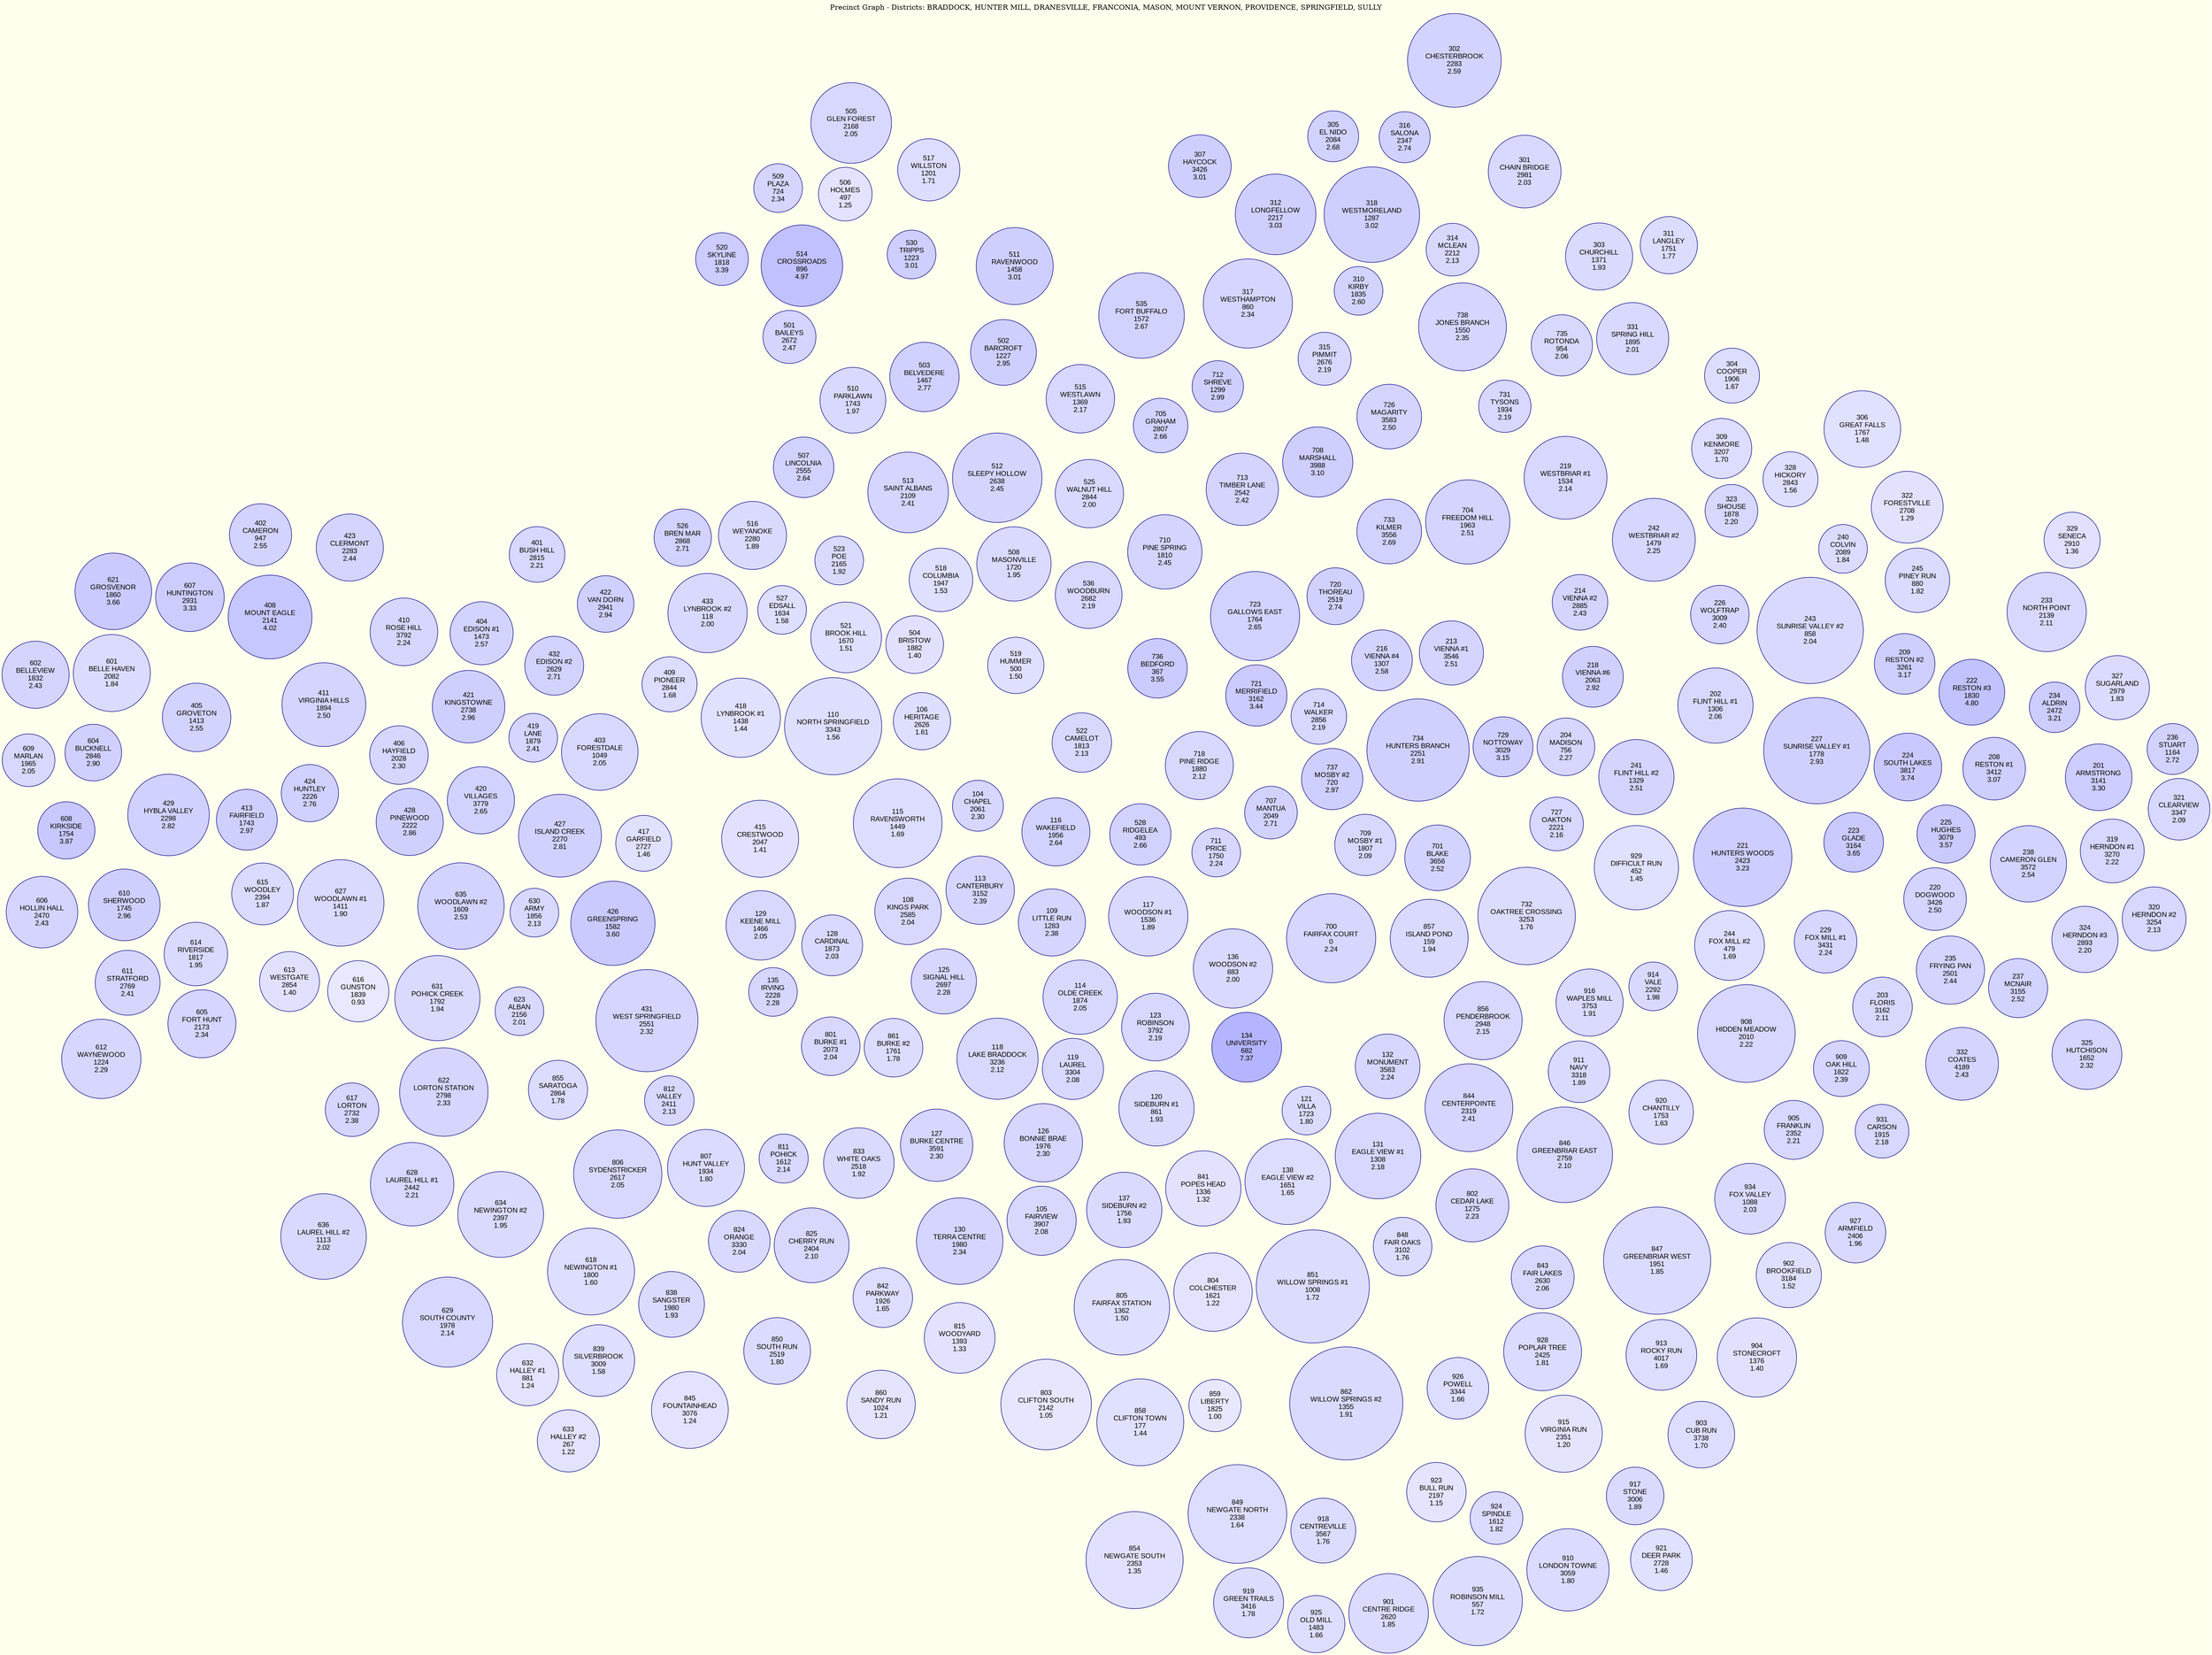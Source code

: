strict graph G {
    layout=sfdp;
    beautify=true;
    splines=none;
    overlap=false;
    model=subset;
    node [shape=circle, style=filled, color=darkblue, fontname="Arial"];
    edge [color="#666666"];
    bgcolor="#FFFFED";
    smoothing=triangle;
label="Precinct Graph - Districts: BRADDOCK, HUNTER MILL, DRANESVILLE, FRANCONIA, MASON, MOUNT VERNON, PROVIDENCE, SPRINGFIELD, SULLY";
labelloc="t";
subgraph BRADDOCK {
    label="District BRADDOCK";
    color=blue;
    104 [label="104\nCHAPEL\n2061\n2.30", fillcolor="#d6d6ff", fontcolor="black", width="1.23800429696825", height="1.23800429696825"];
    104 -- {106,108,113,115,116,522};
    105 [label="105\nFAIRVIEW\n3907\n2.08", fillcolor="#d8d8ff", fontcolor="black", width="1.8990212461207925", height="1.8990212461207925"];
    105 -- {126,127,130,137,805,815};
    106 [label="106\nHERITAGE\n2626\n1.61", fillcolor="#dedeff", fontcolor="black", width="1.4403198854141799", height="1.4403198854141799"];
    106 -- {104,110,504,519,521};
    108 [label="108\nKINGS PARK\n2585\n2.04", fillcolor="#d8d8ff", fontcolor="black", width="1.4256385772260682", height="1.4256385772260682"];
    108 -- {113,115,125,128};
    109 [label="109\nLITTLE RUN\n1283\n2.38", fillcolor="#d5d5ff", fontcolor="black", width="0.9594175220816424", height="0.9594175220816424"];
    109 -- {113,114,116,117,118};
    110 [label="110\nNORTH SPRINGFIELD\n3343\n1.56", fillcolor="#dedeff", fontcolor="black", width="1.6970637383623777", height="1.6970637383623777"];
    110 -- {106,115,415,418,521,527};
    113 [label="113\nCANTERBURY\n3152\n2.39", fillcolor="#d5d5ff", fontcolor="black", width="1.6286703270470277", height="1.6286703270470277"];
    113 -- {104,108,109,116,125};
    114 [label="114\nOLDE CREEK\n1874\n2.05", fillcolor="#d8d8ff", fontcolor="black", width="1.17104320840296", height="1.17104320840296"];
    114 -- {109,117,118,123};
    115 [label="115\nRAVENSWORTH\n1449\n1.69", fillcolor="#ddddff", fontcolor="black", width="1.018858916209119", height="1.018858916209119"];
    115 -- {104,108,110};
    116 [label="116\nWAKEFIELD\n1956\n2.64", fillcolor="#d2d2ff", fontcolor="black", width="1.2004058247791836", height="1.2004058247791836"];
    116 -- {104,109,113,117,522,528};
    117 [label="117\nWOODSON #1\n1536\n1.89", fillcolor="#dadaff", fontcolor="black", width="1.0500119360229172", height="1.0500119360229172"];
    117 -- {700,109,114,116,123,136,528,711};
    118 [label="118\nLAKE BRADDOCK\n3236\n2.12", fillcolor="#d8d8ff", fontcolor="black", width="1.6587491047982812", height="1.6587491047982812"];
    118 -- {109,114,119,123,125,126,127,861};
    119 [label="119\nLAUREL\n3304\n2.08", fillcolor="#d8d8ff", fontcolor="black", width="1.6830985915492958", height="1.6830985915492958"];
    119 -- {118,120,123,126};
    120 [label="120\nSIDEBURN #1\n861\n1.93", fillcolor="#dadaff", fontcolor="black", width="0.8083074719503461", height="0.8083074719503461"];
    120 -- {119,123,126,134,137,841};
    121 [label="121\nVILLA\n1723\n1.80", fillcolor="#dbdbff", fontcolor="black", width="1.1169730245882072", height="1.1169730245882072"];
    121 -- {700,132,134,138};
    123 [label="123\nROBINSON\n3792\n2.19", fillcolor="#d7d7ff", fontcolor="black", width="1.8578419670565767", height="1.8578419670565767"];
    123 -- {114,117,118,119,120,134,136};
    125 [label="125\nSIGNAL HILL\n2697\n2.28", fillcolor="#d6d6ff", fontcolor="black", width="1.4657436142277391", height="1.4657436142277391"];
    125 -- {108,113,118,861};
    126 [label="126\nBONNIE BRAE\n1976\n2.30", fillcolor="#d6d6ff", fontcolor="black", width="1.207567438529482", height="1.207567438529482"];
    126 -- {105,118,119,120,137};
    127 [label="127\nBURKE CENTRE\n3591\n2.30", fillcolor="#d6d6ff", fontcolor="black", width="1.7858677488660777", height="1.7858677488660777"];
    127 -- {105,118,130,833,861};
    128 [label="128\nCARDINAL\n1873\n2.03", fillcolor="#d9d9ff", fontcolor="black", width="1.170685127715445", height="1.170685127715445"];
    128 -- {108,129,135,415,801,861};
    129 [label="129\nKEENE MILL\n1466\n2.05", fillcolor="#d8d8ff", fontcolor="black", width="1.0249462878968727", height="1.0249462878968727"];
    129 -- {128,135,415,431};
    130 [label="130\nTERRA CENTRE\n1980\n2.34", fillcolor="#d5d5ff", fontcolor="black", width="1.2089997612795416", height="1.2089997612795416"];
    130 -- {105,127,815,842};
    131 [label="131\nEAGLE VIEW #1\n1308\n2.18", fillcolor="#d7d7ff", fontcolor="black", width="0.9683695392695154", height="0.9683695392695154"];
    131 -- {132,138,848};
    132 [label="132\nMONUMENT\n3583\n2.24", fillcolor="#d6d6ff", fontcolor="black", width="1.7830031033659584", height="1.7830031033659584"];
    132 -- {700,121,131,138,844,848,856};
    134 [label="134\nUNIVERSITY\n682\n7.37", fillcolor="#b5b5ff", fontcolor="black", width="0.7442110288851754", height="0.7442110288851754"];
    134 -- {700,120,121,123,136};
    135 [label="135\nIRVING\n2228\n2.28", fillcolor="#d6d6ff", fontcolor="black", width="1.2978037717832418", height="1.2978037717832418"];
    135 -- {128,129,431,812};
    136 [label="136\nWOODSON #2\n883\n2.00", fillcolor="#d9d9ff", fontcolor="black", width="0.8161852470756744", height="0.8161852470756744"];
    136 -- {700,117,123,134};
    137 [label="137\nSIDEBURN #2\n1756\n1.93", fillcolor="#dadaff", fontcolor="black", width="1.1287896872761995", height="1.1287896872761995"];
    137 -- {105,120,126,841};
    138 [label="138\nEAGLE VIEW #2\n1651\n1.65", fillcolor="#ddddff", fontcolor="black", width="1.0911912150871328", height="1.0911912150871328"];
    138 -- {121,131,132,804,848,851};
}
subgraph HUNTERMILL {
    label="District HUNTER MILL";
    color=blue;
    201 [label="201\nARMSTRONG\n3141\n3.30", fillcolor="#cdcdff", fontcolor="black", width="1.6247314394843637", height="1.6247314394843637"];
    201 -- {233,234,236,238,327};
    202 [label="202\nFLINT HILL #1\n1306\n2.06", fillcolor="#d8d8ff", fontcolor="black", width="0.9676533778944856", height="0.9676533778944856"];
    202 -- {218,221,226,241,243};
    203 [label="203\nFLORIS\n3162\n2.11", fillcolor="#d8d8ff", fontcolor="black", width="1.6322511339221772", height="1.6322511339221772"];
    203 -- {229,235,332,909,931};
    204 [label="204\nMADISON\n756\n2.27", fillcolor="#d6d6ff", fontcolor="black", width="0.7707089997612795", height="0.7707089997612795"];
    204 -- {218,241,727,729};
    208 [label="208\nRESTON #1\n3412\n3.07", fillcolor="#ceceff", fontcolor="black", width="1.7217713058009072", height="1.7217713058009072"];
    208 -- {209,222,224,238};
    209 [label="209\nRESTON #2\n3261\n3.17", fillcolor="#ceceff", fontcolor="black", width="1.6677011219861542", height="1.6677011219861542"];
    209 -- {208,222,224,227,233,240,245};
    213 [label="213\nVIENNA #1\n3546\n2.51", fillcolor="#d4d4ff", fontcolor="black", width="1.7697541179279064", height="1.7697541179279064"];
    213 -- {214,216,218,704,720,733};
    214 [label="214\nVIENNA #2\n2885\n2.43", fillcolor="#d4d4ff", fontcolor="black", width="1.5330627834805441", height="1.5330627834805441"];
    214 -- {202,213,218,219,226,242};
    216 [label="216\nVIENNA #4\n1307\n2.58", fillcolor="#d3d3ff", fontcolor="black", width="0.9680114585820006", height="0.9680114585820006"];
    216 -- {213,714,720};
    218 [label="218\nVIENNA #6\n2063\n2.92", fillcolor="#d0d0ff", fontcolor="black", width="1.23872045834328", height="1.23872045834328"];
    218 -- {202,204,213,214,241};
    219 [label="219\nWESTBRIAR #1\n1534\n2.14", fillcolor="#d7d7ff", fontcolor="black", width="1.0492957746478875", height="1.0492957746478875"];
    219 -- {214,242,704,731};
    220 [label="220\nDOGWOOD\n3426\n2.50", fillcolor="#d4d4ff", fontcolor="black", width="1.726784435426116", height="1.726784435426116"];
    220 -- {203,208,221,223,225,235,237,238,324};
    221 [label="221\nHUNTERS WOODS\n2423\n3.23", fillcolor="#cdcdff", fontcolor="black", width="1.3676295058486512", height="1.3676295058486512"];
    221 -- {202,220,223,227,229,244,914,929};
    222 [label="222\nRESTON #3\n1830\n4.80", fillcolor="#c2c2ff", fontcolor="black", width="1.1552876581523037", height="1.1552876581523037"];
    222 -- {208,209,234};
    223 [label="223\nGLADE\n3164\n3.65", fillcolor="#cacaff", fontcolor="black", width="1.632967295297207", height="1.632967295297207"];
    223 -- {220,221,224,225,227};
    224 [label="224\nSOUTH LAKES\n3817\n3.74", fillcolor="#c9c9ff", fontcolor="black", width="1.8667939842444499", height="1.8667939842444499"];
    224 -- {208,209,220,223,225,227};
    225 [label="225\nHUGHES\n3079\n3.57", fillcolor="#cacaff", fontcolor="black", width="1.6025304368584388", height="1.6025304368584388"];
    225 -- {220,223,224};
    226 [label="226\nWOLFTRAP\n3009\n2.40", fillcolor="#d5d5ff", fontcolor="black", width="1.5774647887323945", height="1.5774647887323945"];
    226 -- {202,214,240,242,243};
    227 [label="227\nSUNRISE VALLEY #1\n1778\n2.93", fillcolor="#d0d0ff", fontcolor="black", width="1.1366674624015278", height="1.1366674624015278"];
    227 -- {209,221,223,224,243};
    229 [label="229\nFOX MILL #1\n3431\n2.24", fillcolor="#d6d6ff", fontcolor="black", width="1.7285748388636906", height="1.7285748388636906"];
    229 -- {203,220,221,244,908};
    233 [label="233\nNORTH POINT\n2139\n2.11", fillcolor="#d8d8ff", fontcolor="black", width="1.265934590594414", height="1.265934590594414"];
    233 -- {201,209,234,245,327,329};
    234 [label="234\nALDRIN\n2472\n3.21", fillcolor="#cdcdff", fontcolor="black", width="1.3851754595368824", height="1.3851754595368824"];
    234 -- {201,208,222,233};
    235 [label="235\nFRYING PAN\n2501\n2.44", fillcolor="#d4d4ff", fontcolor="black", width="1.395559799474815", height="1.395559799474815"];
    235 -- {203,220,237,324,332};
    236 [label="236\nSTUART\n1164\n2.72", fillcolor="#d2d2ff", fontcolor="black", width="0.9168059202673668", height="0.9168059202673668"];
    236 -- {201,319,327};
    237 [label="237\nMCNAIR\n3155\n2.52", fillcolor="#d3d3ff", fontcolor="black", width="1.6297445691095729", height="1.6297445691095729"];
    237 -- {220,235,332,324};
    238 [label="238\nCAMERON GLEN\n3572\n2.54", fillcolor="#d3d3ff", fontcolor="black", width="1.7790642158032943", height="1.7790642158032943"];
    238 -- {201,208,220,324};
    240 [label="240\nCOLVIN\n2089\n1.84", fillcolor="#dbdbff", fontcolor="black", width="1.248030556218668", height="1.248030556218668"];
    240 -- {209,226,243,309,323,328};
    241 [label="241\nFLINT HILL #2\n1329\n2.51", fillcolor="#d4d4ff", fontcolor="black", width="0.9758892337073287", height="0.9758892337073287"];
    241 -- {202,204,218,727,929};
    242 [label="242\nWESTBRIAR #2\n1479\n2.25", fillcolor="#d6d6ff", fontcolor="black", width="1.029601336834567", height="1.029601336834567"];
    242 -- {214,219,226,323};
    243 [label="243\nSUNRISE VALLEY #2\n858\n2.04", fillcolor="#d9d9ff", fontcolor="black", width="0.8072332298878013", height="0.8072332298878013"];
    243 -- {202,226,227,240};
    244 [label="244\nFOX MILL #2\n479\n1.69", fillcolor="#ddddff", fontcolor="black", width="0.6715206493196467", height="0.6715206493196467"];
    244 -- {221,229,914};
    245 [label="245\nPINEY RUN\n880\n1.82", fillcolor="#dbdbff", fontcolor="black", width="0.8151110050131296", height="0.8151110050131296"];
    245 -- {209,233,240,322,329};
}
subgraph DRANESVILLE {
    label="District DRANESVILLE";
    color=blue;
    301 [label="301\nCHAIN BRIDGE\n2981\n2.03", fillcolor="#d9d9ff", fontcolor="black", width="1.5674385294819766", height="1.5674385294819766"];
    301 -- {302,303,311,314,316};
    302 [label="302\nCHESTERBROOK\n2283\n2.59", fillcolor="#d3d3ff", fontcolor="black", width="1.3174982095965624", height="1.3174982095965624"];
    302 -- {301,305,316};
    303 [label="303\nCHURCHILL\n1371\n1.93", fillcolor="#dadaff", fontcolor="black", width="0.9909286225829553", height="0.9909286225829553"];
    303 -- {301,304,311,314};
    304 [label="304\nCOOPER\n1906\n1.67", fillcolor="#ddddff", fontcolor="black", width="1.1825017904034376", height="1.1825017904034376"];
    304 -- {303,306,309,311,328,331};
    305 [label="305\nEL NIDO\n2084\n2.68", fillcolor="#d2d2ff", fontcolor="black", width="1.2462401527810933", height="1.2462401527810933"];
    305 -- {302,307,312,316,318};
    306 [label="306\nGREAT FALLS\n1767\n1.48", fillcolor="#e0e0ff", fontcolor="black", width="1.1327285748388638", height="1.1327285748388638"];
    306 -- {304,322,328};
    307 [label="307\nHAYCOCK\n3426\n3.01", fillcolor="#cfcfff", fontcolor="black", width="1.726784435426116", height="1.726784435426116"];
    307 -- {305,312,317};
    309 [label="309\nKENMORE\n3207\n1.70", fillcolor="#ddddff", fontcolor="black", width="1.6483647648603486", height="1.6483647648603486"];
    309 -- {304,323,328,331,240,731};
    310 [label="310\nKIRBY\n1835\n2.60", fillcolor="#d3d3ff", fontcolor="black", width="1.1570780615898784", height="1.1570780615898784"];
    310 -- {312,314,315,318};
    311 [label="311\nLANGLEY\n1751\n1.77", fillcolor="#dcdcff", fontcolor="black", width="1.126999283838625", height="1.126999283838625"];
    311 -- {301,303,304};
    312 [label="312\nLONGFELLOW\n2217\n3.03", fillcolor="#cfcfff", fontcolor="black", width="1.2938648842205778", height="1.2938648842205778"];
    312 -- {305,307,310,317,318};
    314 [label="314\nMCLEAN\n2212\n2.13", fillcolor="#d8d8ff", fontcolor="black", width="1.2920744807830031", height="1.2920744807830031"];
    314 -- {301,303,310,318,331,726};
    315 [label="315\nPIMMIT\n2676\n2.19", fillcolor="#d7d7ff", fontcolor="black", width="1.458223919789926", height="1.458223919789926"];
    315 -- {310,317,708,726};
    316 [label="316\nSALONA\n2347\n2.74", fillcolor="#d1d1ff", fontcolor="black", width="1.3404153735975175", height="1.3404153735975175"];
    316 -- {301,302,305,318};
    317 [label="317\nWESTHAMPTON\n860\n2.34", fillcolor="#d5d5ff", fontcolor="black", width="0.8079493912628313", height="0.8079493912628313"];
    317 -- {307,312,315,708};
    318 [label="318\nWESTMORELAND\n1287\n3.02", fillcolor="#cfcfff", fontcolor="black", width="0.9608498448317021", height="0.9608498448317021"];
    318 -- {305,310,312,314,316};
    319 [label="319\nHERNDON #1\n3270\n2.22", fillcolor="#d7d7ff", fontcolor="black", width="1.6709238481737885", height="1.6709238481737885"];
    319 -- {320,321,324,327,236};
    320 [label="320\nHERNDON #2\n3254\n2.13", fillcolor="#d7d7ff", fontcolor="black", width="1.6651945571735496", height="1.6651945571735496"];
    320 -- {319,321,324,325};
    321 [label="321\nCLEARVIEW\n3347\n2.09", fillcolor="#d8d8ff", fontcolor="black", width="1.6984960611124373", height="1.6984960611124373"];
    321 -- {319,320,327};
    322 [label="322\nFORESTVILLE\n2708\n1.29", fillcolor="#e2e2ff", fontcolor="black", width="1.4696825017904036", height="1.4696825017904036"];
    322 -- {306,328,329,245};
    323 [label="323\nSHOUSE\n1878\n2.20", fillcolor="#d7d7ff", fontcolor="black", width="1.1724755311530197", height="1.1724755311530197"];
    323 -- {309,219,240,242};
    324 [label="324\nHERNDON #3\n2893\n2.20", fillcolor="#d7d7ff", fontcolor="black", width="1.5359274289806635", height="1.5359274289806635"];
    324 -- {319,320,325,332,220,237,238};
    325 [label="325\nHUTCHISON\n1652\n2.32", fillcolor="#d5d5ff", fontcolor="black", width="1.091549295774648", height="1.091549295774648"];
    325 -- {320,324,332};
    327 [label="327\nSUGARLAND\n2979\n1.83", fillcolor="#dbdbff", fontcolor="black", width="1.5667223681069467", height="1.5667223681069467"];
    327 -- {319,321,329,201,233,236};
    328 [label="328\nHICKORY\n2843\n1.56", fillcolor="#dedeff", fontcolor="black", width="1.5180233946049175", height="1.5180233946049175"];
    328 -- {304,306,309,322,240};
    329 [label="329\nSENECA\n2910\n1.36", fillcolor="#e1e1ff", fontcolor="black", width="1.5420148006684173", height="1.5420148006684173"];
    329 -- {322,327,233,245};
    331 [label="331\nSPRING HILL\n1895\n2.01", fillcolor="#d9d9ff", fontcolor="black", width="1.1785629028407736", height="1.1785629028407736"];
    331 -- {304,309,314,738};
    332 [label="332\nCOATES\n4189\n2.43", fillcolor="#d4d4ff", fontcolor="black", width="2", height="2"];
    332 -- {324,325,203,235,237,927};
}
subgraph FRANCONIA {
    label="District FRANCONIA";
    color=blue;
    401 [label="401\nBUSH HILL\n2815\n2.21", fillcolor="#d7d7ff", fontcolor="black", width="1.5079971353544999", height="1.5079971353544999"];
    401 -- {410,422,423,526};
    402 [label="402\nCAMERON\n947\n2.55", fillcolor="#d3d3ff", fontcolor="black", width="0.8391024110766292", height="0.8391024110766292"];
    402 -- {408,423,607,621};
    403 [label="403\nFORESTDALE\n1049\n2.05", fillcolor="#d8d8ff", fontcolor="black", width="0.8756266412031511", height="0.8756266412031511"];
    403 -- {409,417,432};
    404 [label="404\nEDISON #1\n1473\n2.57", fillcolor="#d3d3ff", fontcolor="black", width="1.027452852709477", height="1.027452852709477"];
    404 -- {410,420,421,422,432};
    405 [label="405\nGROVETON\n1413\n2.55", fillcolor="#d3d3ff", fontcolor="black", width="1.005968011458582", height="1.005968011458582"];
    405 -- {408,411,424,429,604,601};
    406 [label="406\nHAYFIELD\n2028\n2.30", fillcolor="#d6d6ff", fontcolor="black", width="1.2261876342802578", height="1.2261876342802578"];
    406 -- {410,420,424,635};
    408 [label="408\nMOUNT EAGLE\n2141\n4.02", fillcolor="#c7c7ff", fontcolor="black", width="1.2666507519694437", height="1.2666507519694437"];
    408 -- {402,405,411,607};
    409 [label="409\nPIONEER\n2844\n1.68", fillcolor="#ddddff", fontcolor="black", width="1.5183814752924325", height="1.5183814752924325"];
    409 -- {403,417,422,433,526};
    410 [label="410\nROSE HILL\n3792\n2.24", fillcolor="#d6d6ff", fontcolor="black", width="1.8578419670565767", height="1.8578419670565767"];
    410 -- {401,404,411,420,423};
    411 [label="411\nVIRGINIA HILLS\n1894\n2.50", fillcolor="#d4d4ff", fontcolor="black", width="1.1782048221532584", height="1.1782048221532584"];
    411 -- {405,406,408,410,423};
    413 [label="413\nFAIRFIELD\n1743\n2.97", fillcolor="#cfcfff", fontcolor="black", width="1.1241346383385056", height="1.1241346383385056"];
    413 -- {424,428,429,615};
    415 [label="415\nCRESTWOOD\n2047\n1.41", fillcolor="#e1e1ff", fontcolor="black", width="1.2329911673430414", height="1.2329911673430414"];
    415 -- {418,417,110,128,129};
    417 [label="417\nGARFIELD\n2727\n1.46", fillcolor="#e0e0ff", fontcolor="black", width="1.476486034853187", height="1.476486034853187"];
    417 -- {403,409,418,415,426,427,431,623,630};
    418 [label="418\nLYNBROOK #1\n1438\n1.44", fillcolor="#e0e0ff", fontcolor="black", width="1.014920028646455", height="1.014920028646455"];
    418 -- {415,417,433};
    419 [label="419\nLANE\n1879\n2.41", fillcolor="#d5d5ff", fontcolor="black", width="1.1728336118405347", height="1.1728336118405347"];
    419 -- {421,427,432};
    420 [label="420\nVILLAGES\n3779\n2.65", fillcolor="#d2d2ff", fontcolor="black", width="1.8531869181188827", height="1.8531869181188827"];
    420 -- {406,421,427,630,635};
    421 [label="421\nKINGSTOWNE\n2738\n2.96", fillcolor="#cfcfff", fontcolor="black", width="1.480424922415851", height="1.480424922415851"];
    421 -- {404,419,420,427,432};
    422 [label="422\nVAN DORN\n2941\n2.94", fillcolor="#d0d0ff", fontcolor="black", width="1.5531153019813797", height="1.5531153019813797"];
    422 -- {401,404,409,432};
    423 [label="423\nCLERMONT\n2283\n2.44", fillcolor="#d4d4ff", fontcolor="black", width="1.3174982095965624", height="1.3174982095965624"];
    423 -- {401,402,408,410,411};
    424 [label="424\nHUNTLEY\n2226\n2.76", fillcolor="#d1d1ff", fontcolor="black", width="1.2970876104082119", height="1.2970876104082119"];
    424 -- {405,406,411,413,428,429,627,635};
    426 [label="426\nGREENSPRING\n1582\n3.60", fillcolor="#cacaff", fontcolor="black", width="1.0664836476486035", height="1.0664836476486035"];
    426 -- {417,431};
    427 [label="427\nISLAND CREEK\n2270\n2.81", fillcolor="#d1d1ff", fontcolor="black", width="1.3128431606588684", height="1.3128431606588684"];
    427 -- {417,419,420,421,630};
    428 [label="428\nPINEWOOD\n2222\n2.86", fillcolor="#d0d0ff", fontcolor="black", width="1.2956552876581524", height="1.2956552876581524"];
    428 -- {403,424,615,627};
    429 [label="429\nHYBLA VALLEY\n2298\n2.82", fillcolor="#d1d1ff", fontcolor="black", width="1.3228694199092863", height="1.3228694199092863"];
    429 -- {405,413,424,604,608,610};
    431 [label="431\nWEST SPRINGFIELD\n2551\n2.32", fillcolor="#d5d5ff", fontcolor="black", width="1.4134638338505612", height="1.4134638338505612"];
    431 -- {417,426,129,135,623,812,855};
    432 [label="432\nEDISON #2\n2629\n2.71", fillcolor="#d2d2ff", fontcolor="black", width="1.4413941274767248", height="1.4413941274767248"];
    432 -- {403,404,419,421,422};
    433 [label="433\nLYNBROOK #2\n118\n2.00", fillcolor="#d9d9ff", fontcolor="black", width="0.5422535211267605", height="0.5422535211267605"];
    433 -- {409,418,527};
}
subgraph MASON {
    label="District MASON";
    color=blue;
    501 [label="501\nBAILEYS\n2672\n2.47", fillcolor="#d4d4ff", fontcolor="black", width="1.4567915970398664", height="1.4567915970398664"];
    501 -- {506,510,520};
    502 [label="502\nBARCROFT\n1227\n2.95", fillcolor="#cfcfff", fontcolor="black", width="0.9393650035808069", height="0.9393650035808069"];
    502 -- {503,511,512,530};
    503 [label="503\nBELVEDERE\n1467\n2.77", fillcolor="#d1d1ff", fontcolor="black", width="1.0253043685843877", height="1.0253043685843877"];
    503 -- {502,510,512,513,530};
    504 [label="504\nBRISTOW\n1882\n1.40", fillcolor="#e1e1ff", fontcolor="black", width="1.1739078539030796", height="1.1739078539030796"];
    504 -- {518,521,106};
    505 [label="505\nGLEN FOREST\n2168\n2.05", fillcolor="#d8d8ff", fontcolor="black", width="1.2763189305323466", height="1.2763189305323466"];
    505 -- {506,514,517,530};
    506 [label="506\nHOLMES\n497\n1.25", fillcolor="#e3e3ff", fontcolor="black", width="0.6779661016949152", height="0.6779661016949152"];
    506 -- {501,505,530};
    507 [label="507\nLINCOLNIA\n2555\n2.64", fillcolor="#d2d2ff", fontcolor="black", width="1.4148961566006206", height="1.4148961566006206"];
    507 -- {510,513,516,523};
    508 [label="508\nMASONVILLE\n1720\n1.95", fillcolor="#dadaff", fontcolor="black", width="1.1158987825256625", height="1.1158987825256625"];
    508 -- {512,513,518,536};
    509 [label="509\nPLAZA\n724\n2.34", fillcolor="#d5d5ff", fontcolor="black", width="0.7592504177608022", height="0.7592504177608022"];
    509 -- {514,520};
    510 [label="510\nPARKLAWN\n1743\n1.97", fillcolor="#d9d9ff", fontcolor="black", width="1.1241346383385056", height="1.1241346383385056"];
    510 -- {501,503,507};
    511 [label="511\nRAVENWOOD\n1458\n3.01", fillcolor="#cfcfff", fontcolor="black", width="1.0220816423967534", height="1.0220816423967534"];
    511 -- {502,512,517,530};
    512 [label="512\nSLEEPY HOLLOW\n2638\n2.45", fillcolor="#d4d4ff", fontcolor="black", width="1.444616853664359", height="1.444616853664359"];
    512 -- {502,508,511,513,515,525,535};
    513 [label="513\nSAINT ALBANS\n2109\n2.41", fillcolor="#d5d5ff", fontcolor="black", width="1.2551921699689663", height="1.2551921699689663"];
    513 -- {503,507,508,512,518,523};
    514 [label="514\nCROSSROADS\n896\n4.97", fillcolor="#c1c1ff", fontcolor="black", width="0.8208402960133683", height="0.8208402960133683"];
    514 -- {505,509,520};
    515 [label="515\nWESTLAWN\n1369\n2.17", fillcolor="#d7d7ff", fontcolor="black", width="0.9902124612079255", height="0.9902124612079255"];
    515 -- {512,525,535,705};
    516 [label="516\nWEYANOKE\n2280\n1.89", fillcolor="#dadaff", fontcolor="black", width="1.3164239675340177", height="1.3164239675340177"];
    516 -- {507,523,526,527};
    517 [label="517\nWILLSTON\n1201\n1.71", fillcolor="#ddddff", fontcolor="black", width="0.930054905705419", height="0.930054905705419"];
    517 -- {505,511};
    518 [label="518\nCOLUMBIA\n1947\n1.53", fillcolor="#dfdfff", fontcolor="black", width="1.1971830985915493", height="1.1971830985915493"];
    518 -- {504,508,512,513,519,521};
    519 [label="519\nHUMMER\n500\n1.50", fillcolor="#dfdfff", fontcolor="black", width="0.67904034375746", height="0.67904034375746"];
    519 -- {518,522,536,106};
    520 [label="520\nSKYLINE\n1818\n3.39", fillcolor="#ccccff", fontcolor="black", width="1.1509906899021245", height="1.1509906899021245"];
    520 -- {501,509,514};
    521 [label="521\nBROOK HILL\n1670\n1.51", fillcolor="#dfdfff", fontcolor="black", width="1.0979947481499164", height="1.0979947481499164"];
    521 -- {504,518,523,527,106,110};
    522 [label="522\nCAMELOT\n1813\n2.13", fillcolor="#d8d8ff", fontcolor="black", width="1.14920028646455", height="1.14920028646455"];
    522 -- {519,528,104,116,718,736};
    523 [label="523\nPOE\n2165\n1.92", fillcolor="#dadaff", fontcolor="black", width="1.2752446884698019", height="1.2752446884698019"];
    523 -- {507,513,516,518,521,527};
    525 [label="525\nWALNUT HILL\n2844\n2.00", fillcolor="#d9d9ff", fontcolor="black", width="1.5183814752924325", height="1.5183814752924325"];
    525 -- {512,515,536,705,710};
    526 [label="526\nBREN MAR\n2868\n2.71", fillcolor="#d2d2ff", fontcolor="black", width="1.5269754117927907", height="1.5269754117927907"];
    526 -- {516,527,401};
    527 [label="527\nEDSALL\n1634\n1.58", fillcolor="#dedeff", fontcolor="black", width="1.0851038433993794", height="1.0851038433993794"];
    527 -- {516,523,521,526,110,418,433};
    528 [label="528\nRIDGELEA\n493\n2.66", fillcolor="#d2d2ff", fontcolor="black", width="0.6765337789448556", height="0.6765337789448556"];
    528 -- {522,116,117,711,718};
    530 [label="530\nTRIPPS\n1223\n3.01", fillcolor="#cfcfff", fontcolor="black", width="0.9379326808307471", height="0.9379326808307471"];
    530 -- {502,503,505,506,511};
    535 [label="535\nFORT BUFFALO\n1572\n2.67", fillcolor="#d2d2ff", fontcolor="black", width="1.0629028407734542", height="1.0629028407734542"];
    535 -- {512,515,705};
    536 [label="536\nWOODBURN\n2682\n2.19", fillcolor="#d7d7ff", fontcolor="black", width="1.4603724039150154", height="1.4603724039150154"];
    536 -- {508,519,525,710,736};
}
subgraph MOUNTVERNON {
    label="District MOUNT VERNON";
    color=blue;
    601 [label="601\nBELLE HAVEN\n2082\n1.84", fillcolor="#dbdbff", fontcolor="black", width="1.2455239914060634", height="1.2455239914060634"];
    601 -- {602,604,607,609,621};
    602 [label="602\nBELLEVIEW\n1832\n2.43", fillcolor="#d4d4ff", fontcolor="black", width="1.1560038195273337", height="1.1560038195273337"];
    602 -- {601,609,621,405};
    604 [label="604\nBUCKNELL\n2846\n2.90", fillcolor="#d0d0ff", fontcolor="black", width="1.5190976366674622", height="1.5190976366674622"];
    604 -- {601,608,609,405,429};
    605 [label="605\nFORT HUNT\n2173\n2.34", fillcolor="#d5d5ff", fontcolor="black", width="1.2781093339699212", height="1.2781093339699212"];
    605 -- {611,612,613,614};
    606 [label="606\nHOLLIN HALL\n2470\n2.43", fillcolor="#d4d4ff", fontcolor="black", width="1.3844592981618524", height="1.3844592981618524"];
    606 -- {609,610,611,612};
    607 [label="607\nHUNTINGTON\n2931\n3.33", fillcolor="#ccccff", fontcolor="black", width="1.5495344951062306", height="1.5495344951062306"];
    607 -- {601,621,408};
    608 [label="608\nKIRKSIDE\n1754\n3.87", fillcolor="#c8c8ff", fontcolor="black", width="1.1280735259011698", height="1.1280735259011698"];
    608 -- {604,606,609,610,429};
    609 [label="609\nMARLAN\n1965\n2.05", fillcolor="#d8d8ff", fontcolor="black", width="1.2036285509668179", height="1.2036285509668179"];
    609 -- {601,602,604,606,608};
    610 [label="610\nSHERWOOD\n1745\n2.96", fillcolor="#cfcfff", fontcolor="black", width="1.1248507997135353", height="1.1248507997135353"];
    610 -- {606,608,611,614,429};
    611 [label="611\nSTRATFORD\n2769\n2.41", fillcolor="#d5d5ff", fontcolor="black", width="1.4915254237288136", height="1.4915254237288136"];
    611 -- {605,606,610,612,614};
    612 [label="612\nWAYNEWOOD\n1224\n2.29", fillcolor="#d6d6ff", fontcolor="black", width="0.9382907615182622", height="0.9382907615182622"];
    612 -- {605,606,611};
    613 [label="613\nWESTGATE\n2854\n1.40", fillcolor="#e1e1ff", fontcolor="black", width="1.5219622821675818", height="1.5219622821675818"];
    613 -- {605,614,615,616,635,627};
    614 [label="614\nRIVERSIDE\n1817\n1.95", fillcolor="#dadaff", fontcolor="black", width="1.1506326092146097", height="1.1506326092146097"];
    614 -- {605,611,610,613,615};
    615 [label="615\nWOODLEY\n2394\n1.87", fillcolor="#dbdbff", fontcolor="black", width="1.3572451659107185", height="1.3572451659107185"];
    615 -- {613,614,627,413,428};
    616 [label="616\nGUNSTON\n1839\n0.93", fillcolor="#e8e8ff", fontcolor="black", width="1.1585103843399378", height="1.1585103843399378"];
    616 -- {613,617,631,635};
    617 [label="617\nLORTON\n2732\n2.38", fillcolor="#d5d5ff", fontcolor="black", width="1.4782764382907616", height="1.4782764382907616"];
    617 -- {616,622,628,631,636};
    618 [label="618\nNEWINGTON #1\n1800\n1.60", fillcolor="#dedeff", fontcolor="black", width="1.1445452375268559", height="1.1445452375268559"];
    618 -- {634,806,838,839,850,855};
    621 [label="621\nGROSVENOR\n1860\n3.66", fillcolor="#cacaff", fontcolor="black", width="1.1660300787777513", height="1.1660300787777513"];
    621 -- {601,602,607};
    622 [label="622\nLORTON STATION\n2798\n2.33", fillcolor="#d5d5ff", fontcolor="black", width="1.5019097636667462", height="1.5019097636667462"];
    622 -- {617,623,628,631,634};
    623 [label="623\nALBAN\n2156\n2.01", fillcolor="#d9d9ff", fontcolor="black", width="1.2720219622821676", height="1.2720219622821676"];
    623 -- {622,630,634,417,431,855};
    627 [label="627\nWOODLAWN #1\n1411\n1.90", fillcolor="#dadaff", fontcolor="black", width="1.0052518500835521", height="1.0052518500835521"];
    627 -- {613,615,635,424,428};
    628 [label="628\nLAUREL HILL #1\n2442\n2.21", fillcolor="#d7d7ff", fontcolor="black", width="1.3744330389114348", height="1.3744330389114348"];
    628 -- {622,629,634,636};
    629 [label="629\nSOUTH COUNTY\n1978\n2.14", fillcolor="#d7d7ff", fontcolor="black", width="1.2082835999045118", height="1.2082835999045118"];
    629 -- {628,632,633,634};
    630 [label="630\nARMY\n1856\n2.13", fillcolor="#d8d8ff", fontcolor="black", width="1.1645977560276917", height="1.1645977560276917"];
    630 -- {623,631,635,427};
    631 [label="631\nPOHICK CREEK\n1792\n1.94", fillcolor="#dadaff", fontcolor="black", width="1.1416805920267366", height="1.1416805920267366"];
    631 -- {616,622,630,635};
    632 [label="632\nHALLEY #1\n881\n1.24", fillcolor="#e3e3ff", fontcolor="black", width="0.8154690857006446", height="0.8154690857006446"];
    632 -- {629,633,634,839,845};
    633 [label="633\nHALLEY #2\n267\n1.22", fillcolor="#e3e3ff", fontcolor="black", width="0.5956075435664836", height="0.5956075435664836"];
    633 -- {629,632,845};
    634 [label="634\nNEWINGTON #2\n2397\n1.95", fillcolor="#dadaff", fontcolor="black", width="1.3583194079732632", height="1.3583194079732632"];
    634 -- {618,623,628,629,632,839};
    635 [label="635\nWOODLAWN #2\n1609\n2.53", fillcolor="#d3d3ff", fontcolor="black", width="1.0761518262115064", height="1.0761518262115064"];
    635 -- {613,616,630,631,406,420,424};
    636 [label="636\nLAUREL HILL #2\n1113\n2.02", fillcolor="#d9d9ff", fontcolor="black", width="0.8985438052041059", height="0.8985438052041059"];
    636 -- {617,628,629};
}
subgraph PROVIDENCE {
    label="District PROVIDENCE";
    color=blue;
    700 [label="700\nFAIRFAX COURT\n0\n2.24", fillcolor="#d6d6ff", fontcolor="black", width="0.5", height="0.5"];
    700 -- {117,121,132,134,136,701,707,709,711,732,856,857};
    701 [label="701\nBLAKE\n3656\n2.52", fillcolor="#d3d3ff", fontcolor="black", width="1.8091429935545476", height="1.8091429935545476"];
    701 -- {709,727,729,732,700};
    704 [label="704\nFREEDOM HILL\n1963\n2.51", fillcolor="#d4d4ff", fontcolor="black", width="1.2029123895917881", height="1.2029123895917881"];
    704 -- {726,733,731,213,214,219};
    705 [label="705\nGRAHAM\n2807\n2.66", fillcolor="#d2d2ff", fontcolor="black", width="1.5051324898543805", height="1.5051324898543805"];
    705 -- {710,712,713,515,525,535};
    707 [label="707\nMANTUA\n2049\n2.71", fillcolor="#d2d2ff", fontcolor="black", width="1.233707328718071", height="1.233707328718071"];
    707 -- {700,711,714,718,737};
    708 [label="708\nMARSHALL\n3988\n3.10", fillcolor="#ceceff", fontcolor="black", width="1.928025781809501", height="1.928025781809501"];
    708 -- {712,713,733,315,317};
    709 [label="709\nMOSBY #1\n1807\n2.09", fillcolor="#d8d8ff", fontcolor="black", width="1.1470518023394605", height="1.1470518023394605"];
    709 -- {700,701,729,737,734};
    710 [label="710\nPINE SPRING\n1810\n2.45", fillcolor="#d4d4ff", fontcolor="black", width="1.1481260444020052", height="1.1481260444020052"];
    710 -- {705,713,723,525,536};
    711 [label="711\nPRICE\n1750\n2.24", fillcolor="#d6d6ff", fontcolor="black", width="1.12664120315111", height="1.12664120315111"];
    711 -- {707,718,700,117,528};
    712 [label="712\nSHREVE\n1299\n2.99", fillcolor="#cfcfff", fontcolor="black", width="0.9651468130818811", height="0.9651468130818811"];
    712 -- {708,713};
    713 [label="713\nTIMBER LANE\n2542\n2.42", fillcolor="#d4d4ff", fontcolor="black", width="1.4102411076629267", height="1.4102411076629267"];
    713 -- {705,708,710,720,723};
    714 [label="714\nWALKER\n2856\n2.19", fillcolor="#d7d7ff", fontcolor="black", width="1.5226784435426117", height="1.5226784435426117"];
    714 -- {707,709,721,729,737,216};
    718 [label="718\nPINE RIDGE\n1880\n2.12", fillcolor="#d8d8ff", fontcolor="black", width="1.1731916925280497", height="1.1731916925280497"];
    718 -- {707,711,721,736,522};
    720 [label="720\nTHOREAU\n2519\n2.74", fillcolor="#d1d1ff", fontcolor="black", width="1.4020052518500836", height="1.4020052518500836"];
    720 -- {713,721,723,733,213,216};
    721 [label="721\nMERRIFIELD\n3162\n3.44", fillcolor="#cbcbff", fontcolor="black", width="1.6322511339221772", height="1.6322511339221772"];
    721 -- {714,718,720,723};
    723 [label="723\nGALLOWS EAST\n1764\n2.65", fillcolor="#d2d2ff", fontcolor="black", width="1.1316543327763189", height="1.1316543327763189"];
    723 -- {710,713,720,721};
    726 [label="726\nMAGARITY\n3583\n2.50", fillcolor="#d4d4ff", fontcolor="black", width="1.7830031033659584", height="1.7830031033659584"];
    726 -- {704,708,731,733,314,315};
    727 [label="727\nOAKTON\n2221\n2.16", fillcolor="#d7d7ff", fontcolor="black", width="1.2952972069706374", height="1.2952972069706374"];
    727 -- {701,729,732,204,241,929};
    729 [label="729\nNOTTOWAY\n3029\n3.15", fillcolor="#ceceff", fontcolor="black", width="1.5846264024826928", height="1.5846264024826928"];
    729 -- {701,727,737,204,213};
    731 [label="731\nTYSONS\n1934\n2.19", fillcolor="#d7d7ff", fontcolor="black", width="1.1925280496538555", height="1.1925280496538555"];
    731 -- {726,735,738,219,309};
    732 [label="732\nOAKTREE CROSSING\n3253\n1.76", fillcolor="#dcdcff", fontcolor="black", width="1.6648364764860348", height="1.6648364764860348"];
    732 -- {701,727,700,856,857,914,916,929};
    733 [label="733\nKILMER\n3556\n2.69", fillcolor="#d2d2ff", fontcolor="black", width="1.7733349248030557", height="1.7733349248030557"];
    733 -- {704,708,720,726,213};
    734 [label="734\nHUNTERS BRANCH\n2251\n2.91", fillcolor="#d0d0ff", fontcolor="black", width="1.306039627596085", height="1.306039627596085"];
    734 -- {709,714,729,737};
    735 [label="735\nROTONDA\n954\n2.06", fillcolor="#d8d8ff", fontcolor="black", width="0.8416089758892338", height="0.8416089758892338"];
    735 -- {731,738};
    736 [label="736\nBEDFORD\n367\n3.55", fillcolor="#cbcbff", fontcolor="black", width="0.6314156123179757", height="0.6314156123179757"];
    736 -- {718,723,522,536};
    737 [label="737\nMOSBY #2\n720\n2.97", fillcolor="#cfcfff", fontcolor="black", width="0.7578180950107425", height="0.7578180950107425"];
    737 -- {707,709,714,734};
    738 [label="738\nJONES BRANCH\n1550\n2.35", fillcolor="#d5d5ff", fontcolor="black", width="1.0550250656481261", height="1.0550250656481261"];
    738 -- {726,731,735,331};
}
subgraph SPRINGFIELD {
    label="District SPRINGFIELD";
    color=blue;
    801 [label="801\nBURKE #1\n2073\n2.04", fillcolor="#d8d8ff", fontcolor="black", width="1.2423012652184293", height="1.2423012652184293"];
    801 -- {811,812,861,128};
    802 [label="802\nCEDAR LAKE\n1275\n2.23", fillcolor="#d6d6ff", fontcolor="black", width="0.9565528765815231", height="0.9565528765815231"];
    802 -- {843,844,846,848};
    803 [label="803\nCLIFTON SOUTH\n2142\n1.05", fillcolor="#e6e6ff", fontcolor="black", width="1.2670088326569586", height="1.2670088326569586"];
    803 -- {805,815,858,859,860};
    804 [label="804\nCOLCHESTER\n1621\n1.22", fillcolor="#e3e3ff", fontcolor="black", width="1.0804487944616854", height="1.0804487944616854"];
    804 -- {805,841,851,859,138};
    805 [label="805\nFAIRFAX STATION\n1362\n1.50", fillcolor="#dfdfff", fontcolor="black", width="0.9877058963953211", height="0.9877058963953211"];
    805 -- {803,804,815,841,105};
    806 [label="806\nSYDENSTRICKER\n2617\n2.05", fillcolor="#d8d8ff", fontcolor="black", width="1.4370971592265458", height="1.4370971592265458"];
    806 -- {807,812,838,855,618};
    807 [label="807\nHUNT VALLEY\n1934\n1.80", fillcolor="#dbdbff", fontcolor="black", width="1.1925280496538555", height="1.1925280496538555"];
    807 -- {806,811,812,824,838};
    811 [label="811\nPOHICK\n1612\n2.14", fillcolor="#d7d7ff", fontcolor="black", width="1.077226068274051", height="1.077226068274051"];
    811 -- {801,807,824,833,825};
    812 [label="812\nVALLEY\n2411\n2.13", fillcolor="#d7d7ff", fontcolor="black", width="1.3633325375984722", height="1.3633325375984722"];
    812 -- {801,807,855,135,431};
    815 [label="815\nWOODYARD\n1393\n1.33", fillcolor="#e2e2ff", fontcolor="black", width="0.9988063977082836", height="0.9988063977082836"];
    815 -- {803,805,850,860,105,130};
    824 [label="824\nORANGE\n3330\n2.04", fillcolor="#d9d9ff", fontcolor="black", width="1.6924086894246837", height="1.6924086894246837"];
    824 -- {807,811,825,838};
    825 [label="825\nCHERRY RUN\n2404\n2.10", fillcolor="#d8d8ff", fontcolor="black", width="1.3608259727858678", height="1.3608259727858678"];
    825 -- {811,824,833,838,842,850};
    833 [label="833\nWHITE OAKS\n2518\n1.92", fillcolor="#dadaff", fontcolor="black", width="1.4016471711625687", height="1.4016471711625687"];
    833 -- {811,825,842,861,127};
    838 [label="838\nSANGSTER\n1980\n1.93", fillcolor="#dadaff", fontcolor="black", width="1.2089997612795416", height="1.2089997612795416"];
    838 -- {806,824,825,850,618};
    839 [label="839\nSILVERBROOK\n3009\n1.58", fillcolor="#dedeff", fontcolor="black", width="1.5774647887323945", height="1.5774647887323945"];
    839 -- {845,850,632,634};
    841 [label="841\nPOPES HEAD\n1336\n1.32", fillcolor="#e2e2ff", fontcolor="black", width="0.9783957985199332", height="0.9783957985199332"];
    841 -- {804,805,120,121,137};
    842 [label="842\nPARKWAY\n1926\n1.65", fillcolor="#ddddff", fontcolor="black", width="1.189663404153736", height="1.189663404153736"];
    842 -- {825,833,850,130};
    843 [label="843\nFAIR LAKES\n2630\n2.06", fillcolor="#d8d8ff", fontcolor="black", width="1.4417522081642398", height="1.4417522081642398"];
    843 -- {802,846,847,848,928};
    844 [label="844\nCENTERPOINTE\n2319\n2.41", fillcolor="#d5d5ff", fontcolor="black", width="1.3303891143470996", height="1.3303891143470996"];
    844 -- {802,846,848,856,132};
    845 [label="845\nFOUNTAINHEAD\n3076\n1.24", fillcolor="#e3e3ff", fontcolor="black", width="1.601456194795894", height="1.601456194795894"];
    845 -- {839,850,860,632,633};
    846 [label="846\nGREENBRIAR EAST\n2759\n2.10", fillcolor="#d8d8ff", fontcolor="black", width="1.4879446168536643", height="1.4879446168536643"];
    846 -- {802,843,844,847,911,920};
    847 [label="847\nGREENBRIAR WEST\n1951\n1.85", fillcolor="#dbdbff", fontcolor="black", width="1.198615421341609", height="1.198615421341609"];
    847 -- {843,846,902,913,920,934};
    848 [label="848\nFAIR OAKS\n3102\n1.76", fillcolor="#dcdcff", fontcolor="black", width="1.6107662926712818", height="1.6107662926712818"];
    848 -- {802,843,844,851,862,132,138,926};
    849 [label="849\nNEWGATE NORTH\n2338\n1.64", fillcolor="#ddddff", fontcolor="black", width="1.337192647409883", height="1.337192647409883"];
    849 -- {854,859,862,918,919};
    850 [label="850\nSOUTH RUN\n2519\n1.80", fillcolor="#dbdbff", fontcolor="black", width="1.4020052518500836", height="1.4020052518500836"];
    850 -- {815,825,838,839,842,845,860,618};
    851 [label="851\nWILLOW SPRINGS #1\n1008\n1.72", fillcolor="#dcdcff", fontcolor="black", width="0.8609453330150394", height="0.8609453330150394"];
    851 -- {804,848,862,138};
    854 [label="854\nNEWGATE SOUTH\n2353\n1.35", fillcolor="#e1e1ff", fontcolor="black", width="1.342563857722607", height="1.342563857722607"];
    854 -- {849,859,919};
    855 [label="855\nSARATOGA\n2864\n1.78", fillcolor="#dcdcff", fontcolor="black", width="1.525543089042731", height="1.525543089042731"];
    855 -- {806,812,623};
    856 [label="856\nPENDERBROOK\n2948\n2.15", fillcolor="#d7d7ff", fontcolor="black", width="1.555621866793984", height="1.555621866793984"];
    856 -- {844,857,700,132,732,911,916};
    857 [label="857\nISLAND POND\n159\n1.94", fillcolor="#dadaff", fontcolor="black", width="0.5569348293148723", height="0.5569348293148723"];
    857 -- {856,700,732};
    858 [label="858\nCLIFTON TOWN\n177\n1.44", fillcolor="#e0e0ff", fontcolor="black", width="0.5633802816901409", height="0.5633802816901409"];
    858 -- {803,859};
    859 [label="859\nLIBERTY\n1825\n1.00", fillcolor="#e7e7ff", fontcolor="black", width="1.153497254714729", height="1.153497254714729"];
    859 -- {803,804,849,851,854,858,862};
    860 [label="860\nSANDY RUN\n1024\n1.21", fillcolor="#e4e4ff", fontcolor="black", width="0.8666746240152781", height="0.8666746240152781"];
    860 -- {803,815,845,850};
    861 [label="861\nBURKE #2\n1761\n1.78", fillcolor="#dcdcff", fontcolor="black", width="1.1305800907137742", height="1.1305800907137742"];
    861 -- {801,833,118,125,127,128};
    862 [label="862\nWILLOW SPRINGS #2\n1355\n1.91", fillcolor="#dadaff", fontcolor="black", width="0.9851993315827167", height="0.9851993315827167"];
    862 -- {848,849,851,859,918};
}
subgraph SULLY {
    label="District SULLY";
    color=blue;
    901 [label="901\nCENTRE RIDGE\n2620\n1.85", fillcolor="#dbdbff", fontcolor="black", width="1.4381714012890905", height="1.4381714012890905"];
    901 -- {918,924,925,935};
    902 [label="902\nBROOKFIELD\n3184\n1.52", fillcolor="#dfdfff", fontcolor="black", width="1.6401289090475053", height="1.6401289090475053"];
    902 -- {904,905,913,927,931,934,847};
    903 [label="903\nCUB RUN\n3738\n1.70", fillcolor="#ddddff", fontcolor="black", width="1.838505609930771", height="1.838505609930771"];
    903 -- {904,913,917,921};
    904 [label="904\nSTONECROFT\n1376\n1.40", fillcolor="#e1e1ff", fontcolor="black", width="0.99271902602053", height="0.99271902602053"];
    904 -- {902,903,915,927};
    905 [label="905\nFRANKLIN\n2352\n2.21", fillcolor="#d7d7ff", fontcolor="black", width="1.342205777035092", height="1.342205777035092"];
    905 -- {902,908,909,920,931,934};
    908 [label="908\nHIDDEN MEADOW\n2010\n2.22", fillcolor="#d7d7ff", fontcolor="black", width="1.2197421819049894", height="1.2197421819049894"];
    908 -- {905,909,914,920,229};
    909 [label="909\nOAK HILL\n1822\n2.39", fillcolor="#d5d5ff", fontcolor="black", width="1.1524230126521844", height="1.1524230126521844"];
    909 -- {905,908,931,203};
    910 [label="910\nLONDON TOWNE\n3059\n1.80", fillcolor="#dbdbff", fontcolor="black", width="1.5953688231081404", height="1.5953688231081404"];
    910 -- {917,921,923,935};
    911 [label="911\nNAVY\n3318\n1.89", fillcolor="#dadaff", fontcolor="black", width="1.6881117211745047", height="1.6881117211745047"];
    911 -- {914,916,920,844,846,856};
    913 [label="913\nROCKY RUN\n4017\n1.69", fillcolor="#ddddff", fontcolor="black", width="1.9384101217474339", height="1.9384101217474339"];
    913 -- {902,903,917,928,847};
    914 [label="914\nVALE\n2292\n1.98", fillcolor="#d9d9ff", fontcolor="black", width="1.3207209357841967", height="1.3207209357841967"];
    914 -- {911,916,920,929,221,244};
    915 [label="915\nVIRGINIA RUN\n2351\n1.20", fillcolor="#e4e4ff", fontcolor="black", width="1.341847696347577", height="1.341847696347577"];
    915 -- {904,910,921,923};
    916 [label="916\nWAPLES MILL\n3753\n1.91", fillcolor="#dadaff", fontcolor="black", width="1.8438768202434948", height="1.8438768202434948"];
    916 -- {911,914,732,856};
    917 [label="917\nSTONE\n3006\n1.89", fillcolor="#dadaff", fontcolor="black", width="1.5763905466698498", height="1.5763905466698498"];
    917 -- {903,910,913,921,924,928,935};
    918 [label="918\nCENTREVILLE\n3567\n1.76", fillcolor="#dcdcff", fontcolor="black", width="1.7772738123657197", height="1.7772738123657197"];
    918 -- {901,919,926,862};
    919 [label="919\nGREEN TRAILS\n3416\n1.78", fillcolor="#dcdcff", fontcolor="black", width="1.7232036285509669", height="1.7232036285509669"];
    919 -- {918,925,849,854};
    920 [label="920\nCHANTILLY\n1753\n1.63", fillcolor="#ddddff", fontcolor="black", width="1.1277154452136546", height="1.1277154452136546"];
    920 -- {905,908,911,914,934,846,847};
    921 [label="921\nDEER PARK\n2728\n1.46", fillcolor="#e0e0ff", fontcolor="black", width="1.4768441155407017", height="1.4768441155407017"];
    921 -- {903,910,915,917};
    923 [label="923\nBULL RUN\n2197\n1.15", fillcolor="#e4e4ff", fontcolor="black", width="1.2867032704702794", height="1.2867032704702794"];
    923 -- {915,925,935,859};
    924 [label="924\nSPINDLE\n1612\n1.82", fillcolor="#dbdbff", fontcolor="black", width="1.077226068274051", height="1.077226068274051"];
    924 -- {901,917,926,935};
    925 [label="925\nOLD MILL\n1483\n1.66", fillcolor="#ddddff", fontcolor="black", width="1.0310336595846263", height="1.0310336595846263"];
    925 -- {901,919,923};
    926 [label="926\nPOWELL\n3344\n1.66", fillcolor="#ddddff", fontcolor="black", width="1.6974218190498926", height="1.6974218190498926"];
    926 -- {918,924,928,848};
    927 [label="927\nARMFIELD\n2406\n1.96", fillcolor="#d9d9ff", fontcolor="black", width="1.3615421341608975", height="1.3615421341608975"];
    927 -- {902,904,905,931,934,332};
    928 [label="928\nPOPLAR TREE\n2425\n1.81", fillcolor="#dbdbff", fontcolor="black", width="1.3683456672236811", height="1.3683456672236811"];
    928 -- {913,917,926,843};
    929 [label="929\nDIFFICULT RUN\n452\n1.45", fillcolor="#e0e0ff", fontcolor="black", width="0.6618524707567439", height="0.6618524707567439"];
    929 -- {914,202,221,241,727,732};
    931 [label="931\nCARSON\n1915\n2.18", fillcolor="#d7d7ff", fontcolor="black", width="1.185724516591072", height="1.185724516591072"];
    931 -- {905,909,927,203,332};
    934 [label="934\nFOX VALLEY\n1088\n2.03", fillcolor="#d9d9ff", fontcolor="black", width="0.889591788016233", height="0.889591788016233"];
    934 -- {902,905,920,927,847};
    935 [label="935\nROBINSON MILL\n557\n1.72", fillcolor="#dcdcff", fontcolor="black", width="0.6994509429458104", height="0.6994509429458104"];
    935 -- {901,910,917,923,924};
}
}
